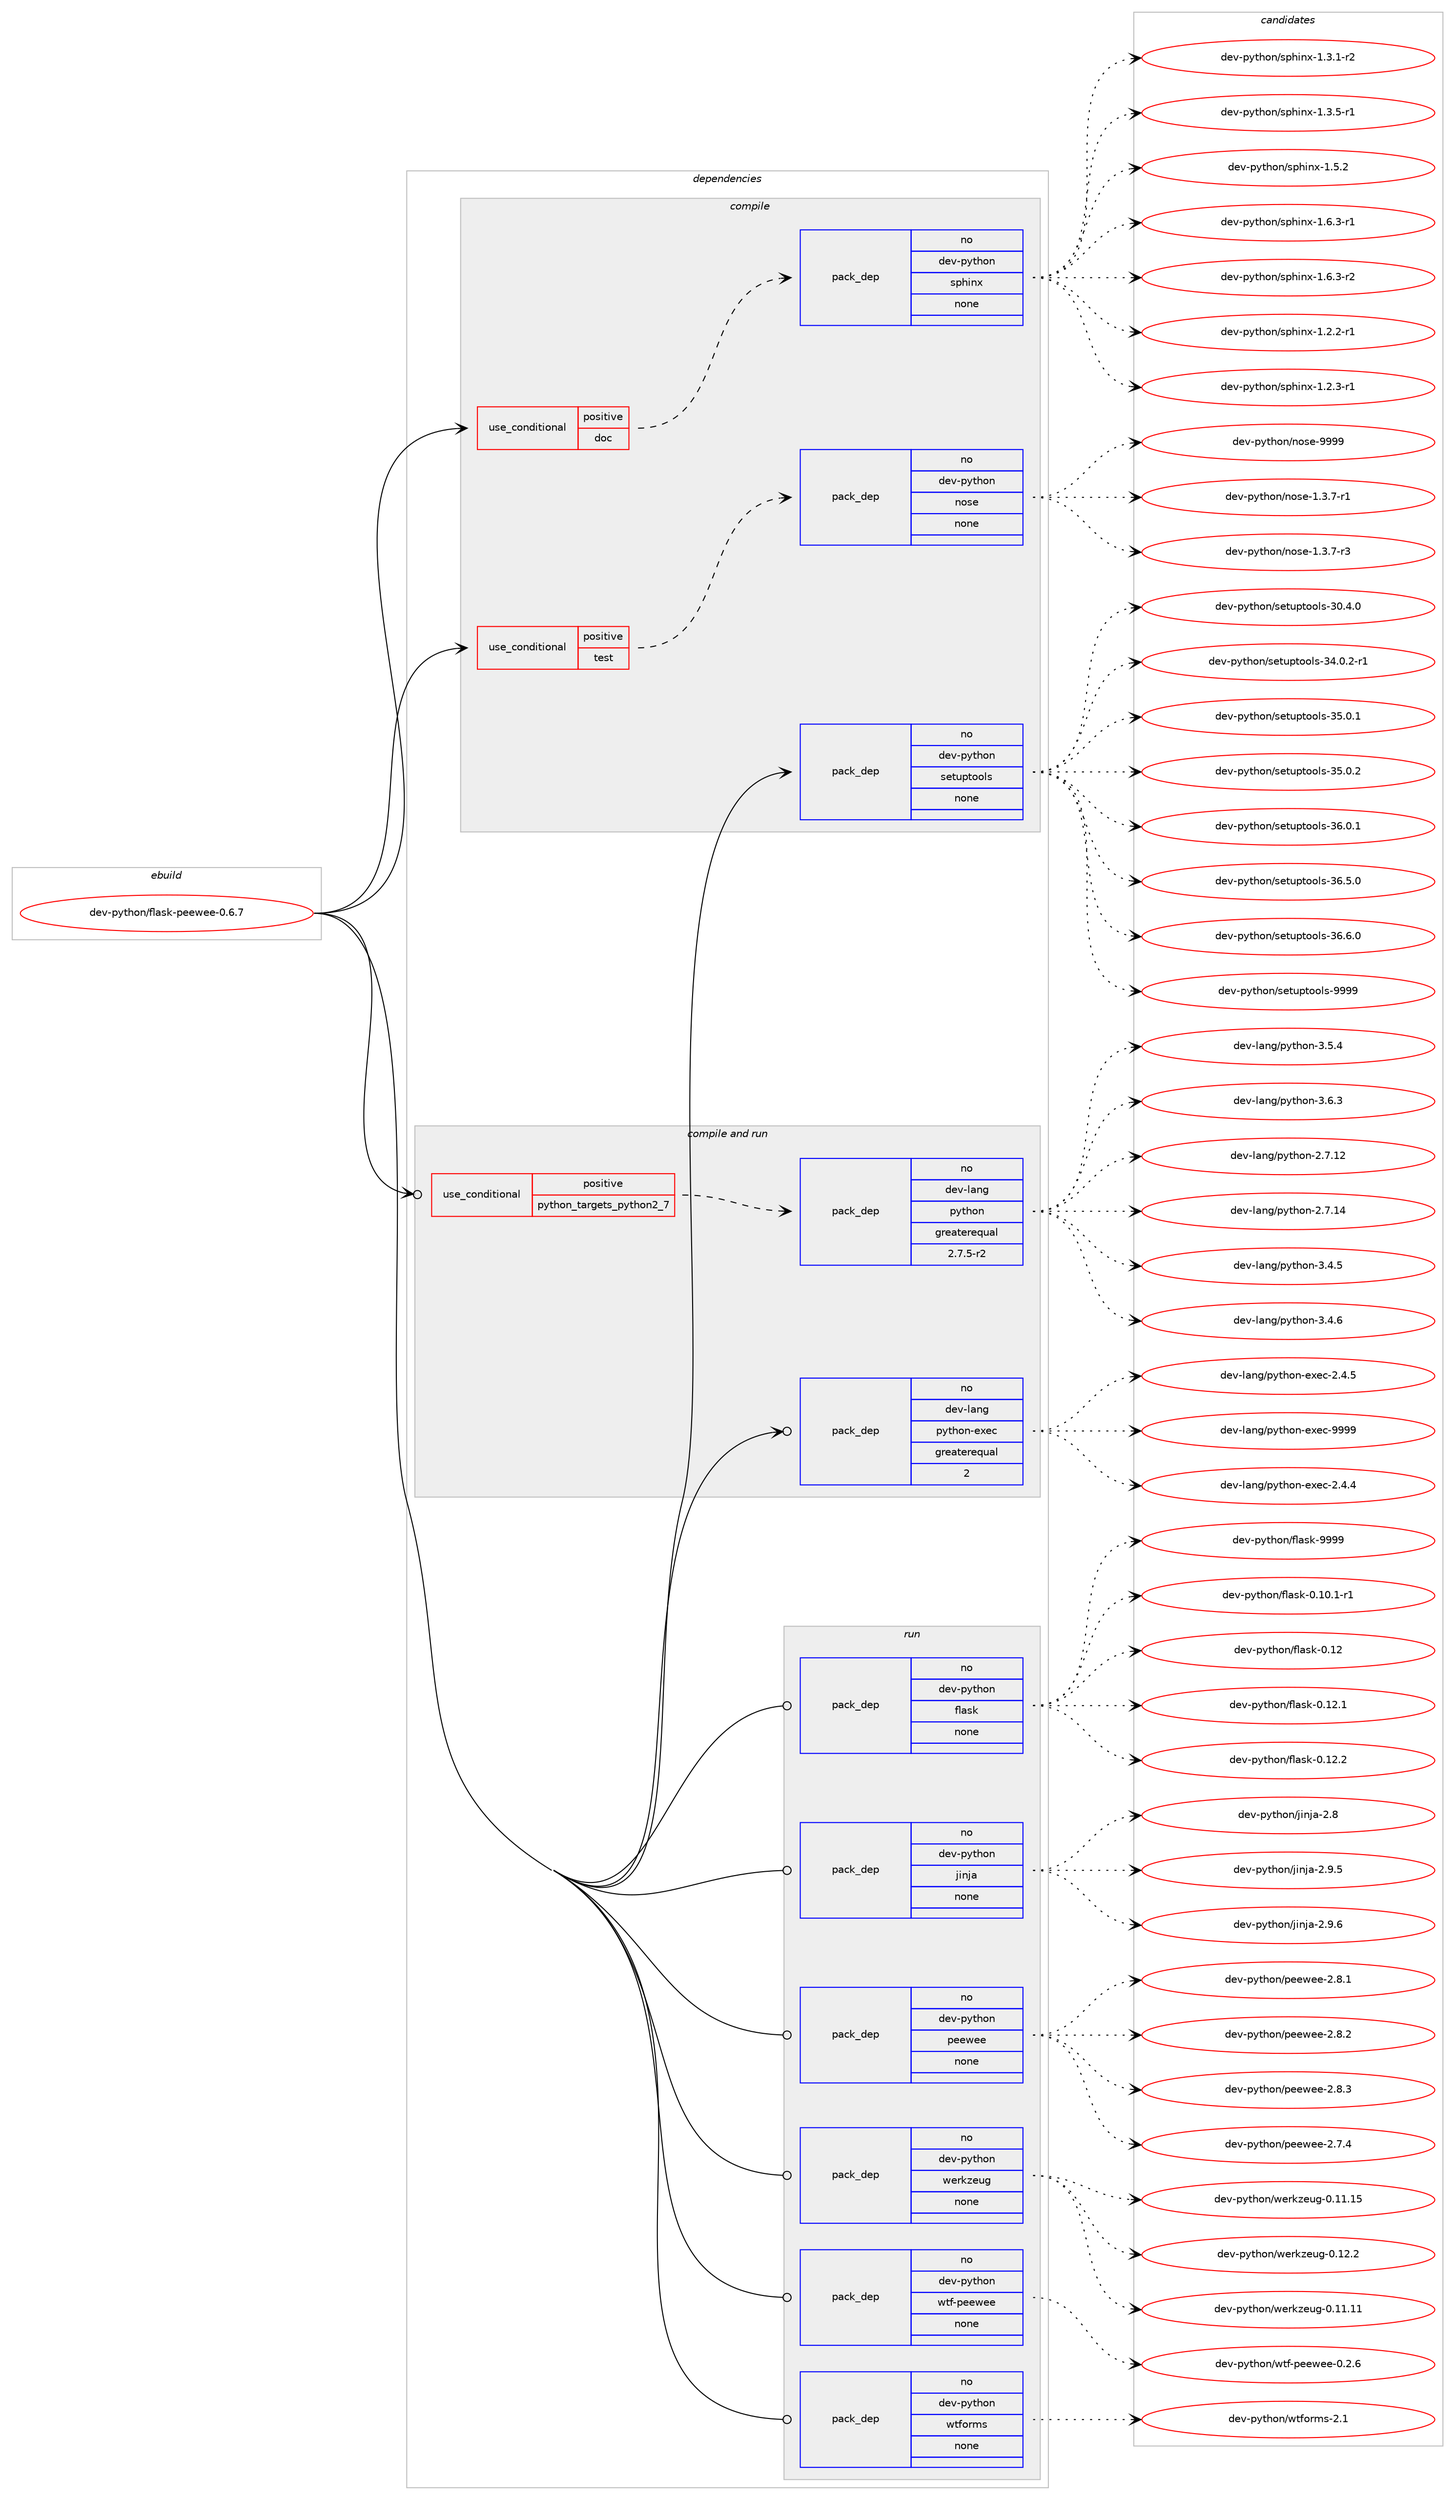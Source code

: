 digraph prolog {

# *************
# Graph options
# *************

newrank=true;
concentrate=true;
compound=true;
graph [rankdir=LR,fontname=Helvetica,fontsize=10,ranksep=1.5];#, ranksep=2.5, nodesep=0.2];
edge  [arrowhead=vee];
node  [fontname=Helvetica,fontsize=10];

# **********
# The ebuild
# **********

subgraph cluster_leftcol {
color=gray;
rank=same;
label=<<i>ebuild</i>>;
id [label="dev-python/flask-peewee-0.6.7", color=red, width=4, href="../dev-python/flask-peewee-0.6.7.svg"];
}

# ****************
# The dependencies
# ****************

subgraph cluster_midcol {
color=gray;
label=<<i>dependencies</i>>;
subgraph cluster_compile {
fillcolor="#eeeeee";
style=filled;
label=<<i>compile</i>>;
subgraph cond32875 {
dependency157702 [label=<<TABLE BORDER="0" CELLBORDER="1" CELLSPACING="0" CELLPADDING="4"><TR><TD ROWSPAN="3" CELLPADDING="10">use_conditional</TD></TR><TR><TD>positive</TD></TR><TR><TD>doc</TD></TR></TABLE>>, shape=none, color=red];
subgraph pack120989 {
dependency157703 [label=<<TABLE BORDER="0" CELLBORDER="1" CELLSPACING="0" CELLPADDING="4" WIDTH="220"><TR><TD ROWSPAN="6" CELLPADDING="30">pack_dep</TD></TR><TR><TD WIDTH="110">no</TD></TR><TR><TD>dev-python</TD></TR><TR><TD>sphinx</TD></TR><TR><TD>none</TD></TR><TR><TD></TD></TR></TABLE>>, shape=none, color=blue];
}
dependency157702:e -> dependency157703:w [weight=20,style="dashed",arrowhead="vee"];
}
id:e -> dependency157702:w [weight=20,style="solid",arrowhead="vee"];
subgraph cond32876 {
dependency157704 [label=<<TABLE BORDER="0" CELLBORDER="1" CELLSPACING="0" CELLPADDING="4"><TR><TD ROWSPAN="3" CELLPADDING="10">use_conditional</TD></TR><TR><TD>positive</TD></TR><TR><TD>test</TD></TR></TABLE>>, shape=none, color=red];
subgraph pack120990 {
dependency157705 [label=<<TABLE BORDER="0" CELLBORDER="1" CELLSPACING="0" CELLPADDING="4" WIDTH="220"><TR><TD ROWSPAN="6" CELLPADDING="30">pack_dep</TD></TR><TR><TD WIDTH="110">no</TD></TR><TR><TD>dev-python</TD></TR><TR><TD>nose</TD></TR><TR><TD>none</TD></TR><TR><TD></TD></TR></TABLE>>, shape=none, color=blue];
}
dependency157704:e -> dependency157705:w [weight=20,style="dashed",arrowhead="vee"];
}
id:e -> dependency157704:w [weight=20,style="solid",arrowhead="vee"];
subgraph pack120991 {
dependency157706 [label=<<TABLE BORDER="0" CELLBORDER="1" CELLSPACING="0" CELLPADDING="4" WIDTH="220"><TR><TD ROWSPAN="6" CELLPADDING="30">pack_dep</TD></TR><TR><TD WIDTH="110">no</TD></TR><TR><TD>dev-python</TD></TR><TR><TD>setuptools</TD></TR><TR><TD>none</TD></TR><TR><TD></TD></TR></TABLE>>, shape=none, color=blue];
}
id:e -> dependency157706:w [weight=20,style="solid",arrowhead="vee"];
}
subgraph cluster_compileandrun {
fillcolor="#eeeeee";
style=filled;
label=<<i>compile and run</i>>;
subgraph cond32877 {
dependency157707 [label=<<TABLE BORDER="0" CELLBORDER="1" CELLSPACING="0" CELLPADDING="4"><TR><TD ROWSPAN="3" CELLPADDING="10">use_conditional</TD></TR><TR><TD>positive</TD></TR><TR><TD>python_targets_python2_7</TD></TR></TABLE>>, shape=none, color=red];
subgraph pack120992 {
dependency157708 [label=<<TABLE BORDER="0" CELLBORDER="1" CELLSPACING="0" CELLPADDING="4" WIDTH="220"><TR><TD ROWSPAN="6" CELLPADDING="30">pack_dep</TD></TR><TR><TD WIDTH="110">no</TD></TR><TR><TD>dev-lang</TD></TR><TR><TD>python</TD></TR><TR><TD>greaterequal</TD></TR><TR><TD>2.7.5-r2</TD></TR></TABLE>>, shape=none, color=blue];
}
dependency157707:e -> dependency157708:w [weight=20,style="dashed",arrowhead="vee"];
}
id:e -> dependency157707:w [weight=20,style="solid",arrowhead="odotvee"];
subgraph pack120993 {
dependency157709 [label=<<TABLE BORDER="0" CELLBORDER="1" CELLSPACING="0" CELLPADDING="4" WIDTH="220"><TR><TD ROWSPAN="6" CELLPADDING="30">pack_dep</TD></TR><TR><TD WIDTH="110">no</TD></TR><TR><TD>dev-lang</TD></TR><TR><TD>python-exec</TD></TR><TR><TD>greaterequal</TD></TR><TR><TD>2</TD></TR></TABLE>>, shape=none, color=blue];
}
id:e -> dependency157709:w [weight=20,style="solid",arrowhead="odotvee"];
}
subgraph cluster_run {
fillcolor="#eeeeee";
style=filled;
label=<<i>run</i>>;
subgraph pack120994 {
dependency157710 [label=<<TABLE BORDER="0" CELLBORDER="1" CELLSPACING="0" CELLPADDING="4" WIDTH="220"><TR><TD ROWSPAN="6" CELLPADDING="30">pack_dep</TD></TR><TR><TD WIDTH="110">no</TD></TR><TR><TD>dev-python</TD></TR><TR><TD>flask</TD></TR><TR><TD>none</TD></TR><TR><TD></TD></TR></TABLE>>, shape=none, color=blue];
}
id:e -> dependency157710:w [weight=20,style="solid",arrowhead="odot"];
subgraph pack120995 {
dependency157711 [label=<<TABLE BORDER="0" CELLBORDER="1" CELLSPACING="0" CELLPADDING="4" WIDTH="220"><TR><TD ROWSPAN="6" CELLPADDING="30">pack_dep</TD></TR><TR><TD WIDTH="110">no</TD></TR><TR><TD>dev-python</TD></TR><TR><TD>jinja</TD></TR><TR><TD>none</TD></TR><TR><TD></TD></TR></TABLE>>, shape=none, color=blue];
}
id:e -> dependency157711:w [weight=20,style="solid",arrowhead="odot"];
subgraph pack120996 {
dependency157712 [label=<<TABLE BORDER="0" CELLBORDER="1" CELLSPACING="0" CELLPADDING="4" WIDTH="220"><TR><TD ROWSPAN="6" CELLPADDING="30">pack_dep</TD></TR><TR><TD WIDTH="110">no</TD></TR><TR><TD>dev-python</TD></TR><TR><TD>peewee</TD></TR><TR><TD>none</TD></TR><TR><TD></TD></TR></TABLE>>, shape=none, color=blue];
}
id:e -> dependency157712:w [weight=20,style="solid",arrowhead="odot"];
subgraph pack120997 {
dependency157713 [label=<<TABLE BORDER="0" CELLBORDER="1" CELLSPACING="0" CELLPADDING="4" WIDTH="220"><TR><TD ROWSPAN="6" CELLPADDING="30">pack_dep</TD></TR><TR><TD WIDTH="110">no</TD></TR><TR><TD>dev-python</TD></TR><TR><TD>werkzeug</TD></TR><TR><TD>none</TD></TR><TR><TD></TD></TR></TABLE>>, shape=none, color=blue];
}
id:e -> dependency157713:w [weight=20,style="solid",arrowhead="odot"];
subgraph pack120998 {
dependency157714 [label=<<TABLE BORDER="0" CELLBORDER="1" CELLSPACING="0" CELLPADDING="4" WIDTH="220"><TR><TD ROWSPAN="6" CELLPADDING="30">pack_dep</TD></TR><TR><TD WIDTH="110">no</TD></TR><TR><TD>dev-python</TD></TR><TR><TD>wtf-peewee</TD></TR><TR><TD>none</TD></TR><TR><TD></TD></TR></TABLE>>, shape=none, color=blue];
}
id:e -> dependency157714:w [weight=20,style="solid",arrowhead="odot"];
subgraph pack120999 {
dependency157715 [label=<<TABLE BORDER="0" CELLBORDER="1" CELLSPACING="0" CELLPADDING="4" WIDTH="220"><TR><TD ROWSPAN="6" CELLPADDING="30">pack_dep</TD></TR><TR><TD WIDTH="110">no</TD></TR><TR><TD>dev-python</TD></TR><TR><TD>wtforms</TD></TR><TR><TD>none</TD></TR><TR><TD></TD></TR></TABLE>>, shape=none, color=blue];
}
id:e -> dependency157715:w [weight=20,style="solid",arrowhead="odot"];
}
}

# **************
# The candidates
# **************

subgraph cluster_choices {
rank=same;
color=gray;
label=<<i>candidates</i>>;

subgraph choice120989 {
color=black;
nodesep=1;
choice10010111845112121116104111110471151121041051101204549465046504511449 [label="dev-python/sphinx-1.2.2-r1", color=red, width=4,href="../dev-python/sphinx-1.2.2-r1.svg"];
choice10010111845112121116104111110471151121041051101204549465046514511449 [label="dev-python/sphinx-1.2.3-r1", color=red, width=4,href="../dev-python/sphinx-1.2.3-r1.svg"];
choice10010111845112121116104111110471151121041051101204549465146494511450 [label="dev-python/sphinx-1.3.1-r2", color=red, width=4,href="../dev-python/sphinx-1.3.1-r2.svg"];
choice10010111845112121116104111110471151121041051101204549465146534511449 [label="dev-python/sphinx-1.3.5-r1", color=red, width=4,href="../dev-python/sphinx-1.3.5-r1.svg"];
choice1001011184511212111610411111047115112104105110120454946534650 [label="dev-python/sphinx-1.5.2", color=red, width=4,href="../dev-python/sphinx-1.5.2.svg"];
choice10010111845112121116104111110471151121041051101204549465446514511449 [label="dev-python/sphinx-1.6.3-r1", color=red, width=4,href="../dev-python/sphinx-1.6.3-r1.svg"];
choice10010111845112121116104111110471151121041051101204549465446514511450 [label="dev-python/sphinx-1.6.3-r2", color=red, width=4,href="../dev-python/sphinx-1.6.3-r2.svg"];
dependency157703:e -> choice10010111845112121116104111110471151121041051101204549465046504511449:w [style=dotted,weight="100"];
dependency157703:e -> choice10010111845112121116104111110471151121041051101204549465046514511449:w [style=dotted,weight="100"];
dependency157703:e -> choice10010111845112121116104111110471151121041051101204549465146494511450:w [style=dotted,weight="100"];
dependency157703:e -> choice10010111845112121116104111110471151121041051101204549465146534511449:w [style=dotted,weight="100"];
dependency157703:e -> choice1001011184511212111610411111047115112104105110120454946534650:w [style=dotted,weight="100"];
dependency157703:e -> choice10010111845112121116104111110471151121041051101204549465446514511449:w [style=dotted,weight="100"];
dependency157703:e -> choice10010111845112121116104111110471151121041051101204549465446514511450:w [style=dotted,weight="100"];
}
subgraph choice120990 {
color=black;
nodesep=1;
choice10010111845112121116104111110471101111151014549465146554511449 [label="dev-python/nose-1.3.7-r1", color=red, width=4,href="../dev-python/nose-1.3.7-r1.svg"];
choice10010111845112121116104111110471101111151014549465146554511451 [label="dev-python/nose-1.3.7-r3", color=red, width=4,href="../dev-python/nose-1.3.7-r3.svg"];
choice10010111845112121116104111110471101111151014557575757 [label="dev-python/nose-9999", color=red, width=4,href="../dev-python/nose-9999.svg"];
dependency157705:e -> choice10010111845112121116104111110471101111151014549465146554511449:w [style=dotted,weight="100"];
dependency157705:e -> choice10010111845112121116104111110471101111151014549465146554511451:w [style=dotted,weight="100"];
dependency157705:e -> choice10010111845112121116104111110471101111151014557575757:w [style=dotted,weight="100"];
}
subgraph choice120991 {
color=black;
nodesep=1;
choice100101118451121211161041111104711510111611711211611111110811545514846524648 [label="dev-python/setuptools-30.4.0", color=red, width=4,href="../dev-python/setuptools-30.4.0.svg"];
choice1001011184511212111610411111047115101116117112116111111108115455152464846504511449 [label="dev-python/setuptools-34.0.2-r1", color=red, width=4,href="../dev-python/setuptools-34.0.2-r1.svg"];
choice100101118451121211161041111104711510111611711211611111110811545515346484649 [label="dev-python/setuptools-35.0.1", color=red, width=4,href="../dev-python/setuptools-35.0.1.svg"];
choice100101118451121211161041111104711510111611711211611111110811545515346484650 [label="dev-python/setuptools-35.0.2", color=red, width=4,href="../dev-python/setuptools-35.0.2.svg"];
choice100101118451121211161041111104711510111611711211611111110811545515446484649 [label="dev-python/setuptools-36.0.1", color=red, width=4,href="../dev-python/setuptools-36.0.1.svg"];
choice100101118451121211161041111104711510111611711211611111110811545515446534648 [label="dev-python/setuptools-36.5.0", color=red, width=4,href="../dev-python/setuptools-36.5.0.svg"];
choice100101118451121211161041111104711510111611711211611111110811545515446544648 [label="dev-python/setuptools-36.6.0", color=red, width=4,href="../dev-python/setuptools-36.6.0.svg"];
choice10010111845112121116104111110471151011161171121161111111081154557575757 [label="dev-python/setuptools-9999", color=red, width=4,href="../dev-python/setuptools-9999.svg"];
dependency157706:e -> choice100101118451121211161041111104711510111611711211611111110811545514846524648:w [style=dotted,weight="100"];
dependency157706:e -> choice1001011184511212111610411111047115101116117112116111111108115455152464846504511449:w [style=dotted,weight="100"];
dependency157706:e -> choice100101118451121211161041111104711510111611711211611111110811545515346484649:w [style=dotted,weight="100"];
dependency157706:e -> choice100101118451121211161041111104711510111611711211611111110811545515346484650:w [style=dotted,weight="100"];
dependency157706:e -> choice100101118451121211161041111104711510111611711211611111110811545515446484649:w [style=dotted,weight="100"];
dependency157706:e -> choice100101118451121211161041111104711510111611711211611111110811545515446534648:w [style=dotted,weight="100"];
dependency157706:e -> choice100101118451121211161041111104711510111611711211611111110811545515446544648:w [style=dotted,weight="100"];
dependency157706:e -> choice10010111845112121116104111110471151011161171121161111111081154557575757:w [style=dotted,weight="100"];
}
subgraph choice120992 {
color=black;
nodesep=1;
choice10010111845108971101034711212111610411111045504655464950 [label="dev-lang/python-2.7.12", color=red, width=4,href="../dev-lang/python-2.7.12.svg"];
choice10010111845108971101034711212111610411111045504655464952 [label="dev-lang/python-2.7.14", color=red, width=4,href="../dev-lang/python-2.7.14.svg"];
choice100101118451089711010347112121116104111110455146524653 [label="dev-lang/python-3.4.5", color=red, width=4,href="../dev-lang/python-3.4.5.svg"];
choice100101118451089711010347112121116104111110455146524654 [label="dev-lang/python-3.4.6", color=red, width=4,href="../dev-lang/python-3.4.6.svg"];
choice100101118451089711010347112121116104111110455146534652 [label="dev-lang/python-3.5.4", color=red, width=4,href="../dev-lang/python-3.5.4.svg"];
choice100101118451089711010347112121116104111110455146544651 [label="dev-lang/python-3.6.3", color=red, width=4,href="../dev-lang/python-3.6.3.svg"];
dependency157708:e -> choice10010111845108971101034711212111610411111045504655464950:w [style=dotted,weight="100"];
dependency157708:e -> choice10010111845108971101034711212111610411111045504655464952:w [style=dotted,weight="100"];
dependency157708:e -> choice100101118451089711010347112121116104111110455146524653:w [style=dotted,weight="100"];
dependency157708:e -> choice100101118451089711010347112121116104111110455146524654:w [style=dotted,weight="100"];
dependency157708:e -> choice100101118451089711010347112121116104111110455146534652:w [style=dotted,weight="100"];
dependency157708:e -> choice100101118451089711010347112121116104111110455146544651:w [style=dotted,weight="100"];
}
subgraph choice120993 {
color=black;
nodesep=1;
choice1001011184510897110103471121211161041111104510112010199455046524652 [label="dev-lang/python-exec-2.4.4", color=red, width=4,href="../dev-lang/python-exec-2.4.4.svg"];
choice1001011184510897110103471121211161041111104510112010199455046524653 [label="dev-lang/python-exec-2.4.5", color=red, width=4,href="../dev-lang/python-exec-2.4.5.svg"];
choice10010111845108971101034711212111610411111045101120101994557575757 [label="dev-lang/python-exec-9999", color=red, width=4,href="../dev-lang/python-exec-9999.svg"];
dependency157709:e -> choice1001011184510897110103471121211161041111104510112010199455046524652:w [style=dotted,weight="100"];
dependency157709:e -> choice1001011184510897110103471121211161041111104510112010199455046524653:w [style=dotted,weight="100"];
dependency157709:e -> choice10010111845108971101034711212111610411111045101120101994557575757:w [style=dotted,weight="100"];
}
subgraph choice120994 {
color=black;
nodesep=1;
choice100101118451121211161041111104710210897115107454846494846494511449 [label="dev-python/flask-0.10.1-r1", color=red, width=4,href="../dev-python/flask-0.10.1-r1.svg"];
choice1001011184511212111610411111047102108971151074548464950 [label="dev-python/flask-0.12", color=red, width=4,href="../dev-python/flask-0.12.svg"];
choice10010111845112121116104111110471021089711510745484649504649 [label="dev-python/flask-0.12.1", color=red, width=4,href="../dev-python/flask-0.12.1.svg"];
choice10010111845112121116104111110471021089711510745484649504650 [label="dev-python/flask-0.12.2", color=red, width=4,href="../dev-python/flask-0.12.2.svg"];
choice1001011184511212111610411111047102108971151074557575757 [label="dev-python/flask-9999", color=red, width=4,href="../dev-python/flask-9999.svg"];
dependency157710:e -> choice100101118451121211161041111104710210897115107454846494846494511449:w [style=dotted,weight="100"];
dependency157710:e -> choice1001011184511212111610411111047102108971151074548464950:w [style=dotted,weight="100"];
dependency157710:e -> choice10010111845112121116104111110471021089711510745484649504649:w [style=dotted,weight="100"];
dependency157710:e -> choice10010111845112121116104111110471021089711510745484649504650:w [style=dotted,weight="100"];
dependency157710:e -> choice1001011184511212111610411111047102108971151074557575757:w [style=dotted,weight="100"];
}
subgraph choice120995 {
color=black;
nodesep=1;
choice10010111845112121116104111110471061051101069745504656 [label="dev-python/jinja-2.8", color=red, width=4,href="../dev-python/jinja-2.8.svg"];
choice100101118451121211161041111104710610511010697455046574653 [label="dev-python/jinja-2.9.5", color=red, width=4,href="../dev-python/jinja-2.9.5.svg"];
choice100101118451121211161041111104710610511010697455046574654 [label="dev-python/jinja-2.9.6", color=red, width=4,href="../dev-python/jinja-2.9.6.svg"];
dependency157711:e -> choice10010111845112121116104111110471061051101069745504656:w [style=dotted,weight="100"];
dependency157711:e -> choice100101118451121211161041111104710610511010697455046574653:w [style=dotted,weight="100"];
dependency157711:e -> choice100101118451121211161041111104710610511010697455046574654:w [style=dotted,weight="100"];
}
subgraph choice120996 {
color=black;
nodesep=1;
choice1001011184511212111610411111047112101101119101101455046554652 [label="dev-python/peewee-2.7.4", color=red, width=4,href="../dev-python/peewee-2.7.4.svg"];
choice1001011184511212111610411111047112101101119101101455046564649 [label="dev-python/peewee-2.8.1", color=red, width=4,href="../dev-python/peewee-2.8.1.svg"];
choice1001011184511212111610411111047112101101119101101455046564650 [label="dev-python/peewee-2.8.2", color=red, width=4,href="../dev-python/peewee-2.8.2.svg"];
choice1001011184511212111610411111047112101101119101101455046564651 [label="dev-python/peewee-2.8.3", color=red, width=4,href="../dev-python/peewee-2.8.3.svg"];
dependency157712:e -> choice1001011184511212111610411111047112101101119101101455046554652:w [style=dotted,weight="100"];
dependency157712:e -> choice1001011184511212111610411111047112101101119101101455046564649:w [style=dotted,weight="100"];
dependency157712:e -> choice1001011184511212111610411111047112101101119101101455046564650:w [style=dotted,weight="100"];
dependency157712:e -> choice1001011184511212111610411111047112101101119101101455046564651:w [style=dotted,weight="100"];
}
subgraph choice120997 {
color=black;
nodesep=1;
choice10010111845112121116104111110471191011141071221011171034548464949464949 [label="dev-python/werkzeug-0.11.11", color=red, width=4,href="../dev-python/werkzeug-0.11.11.svg"];
choice10010111845112121116104111110471191011141071221011171034548464949464953 [label="dev-python/werkzeug-0.11.15", color=red, width=4,href="../dev-python/werkzeug-0.11.15.svg"];
choice100101118451121211161041111104711910111410712210111710345484649504650 [label="dev-python/werkzeug-0.12.2", color=red, width=4,href="../dev-python/werkzeug-0.12.2.svg"];
dependency157713:e -> choice10010111845112121116104111110471191011141071221011171034548464949464949:w [style=dotted,weight="100"];
dependency157713:e -> choice10010111845112121116104111110471191011141071221011171034548464949464953:w [style=dotted,weight="100"];
dependency157713:e -> choice100101118451121211161041111104711910111410712210111710345484649504650:w [style=dotted,weight="100"];
}
subgraph choice120998 {
color=black;
nodesep=1;
choice100101118451121211161041111104711911610245112101101119101101454846504654 [label="dev-python/wtf-peewee-0.2.6", color=red, width=4,href="../dev-python/wtf-peewee-0.2.6.svg"];
dependency157714:e -> choice100101118451121211161041111104711911610245112101101119101101454846504654:w [style=dotted,weight="100"];
}
subgraph choice120999 {
color=black;
nodesep=1;
choice100101118451121211161041111104711911610211111410911545504649 [label="dev-python/wtforms-2.1", color=red, width=4,href="../dev-python/wtforms-2.1.svg"];
dependency157715:e -> choice100101118451121211161041111104711911610211111410911545504649:w [style=dotted,weight="100"];
}
}

}
